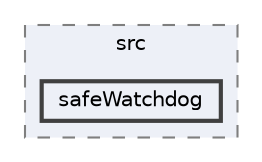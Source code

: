 digraph "safeWatchdog"
{
 // LATEX_PDF_SIZE
  bgcolor="transparent";
  edge [fontname=Helvetica,fontsize=10,labelfontname=Helvetica,labelfontsize=10];
  node [fontname=Helvetica,fontsize=10,shape=box,height=0.2,width=0.4];
  compound=true
  subgraph clusterdir_74ffa1f853c0834c9c9f52c4998b260b {
    graph [ bgcolor="#edf0f7", pencolor="grey50", label="src", fontname=Helvetica,fontsize=10 style="filled,dashed", URL="dir_74ffa1f853c0834c9c9f52c4998b260b.html",tooltip=""]
  dir_b8c7f962d523669412730be9b9c6a6ec [label="safeWatchdog", fillcolor="#edf0f7", color="grey25", style="filled,bold", URL="dir_b8c7f962d523669412730be9b9c6a6ec.html",tooltip=""];
  }
}
